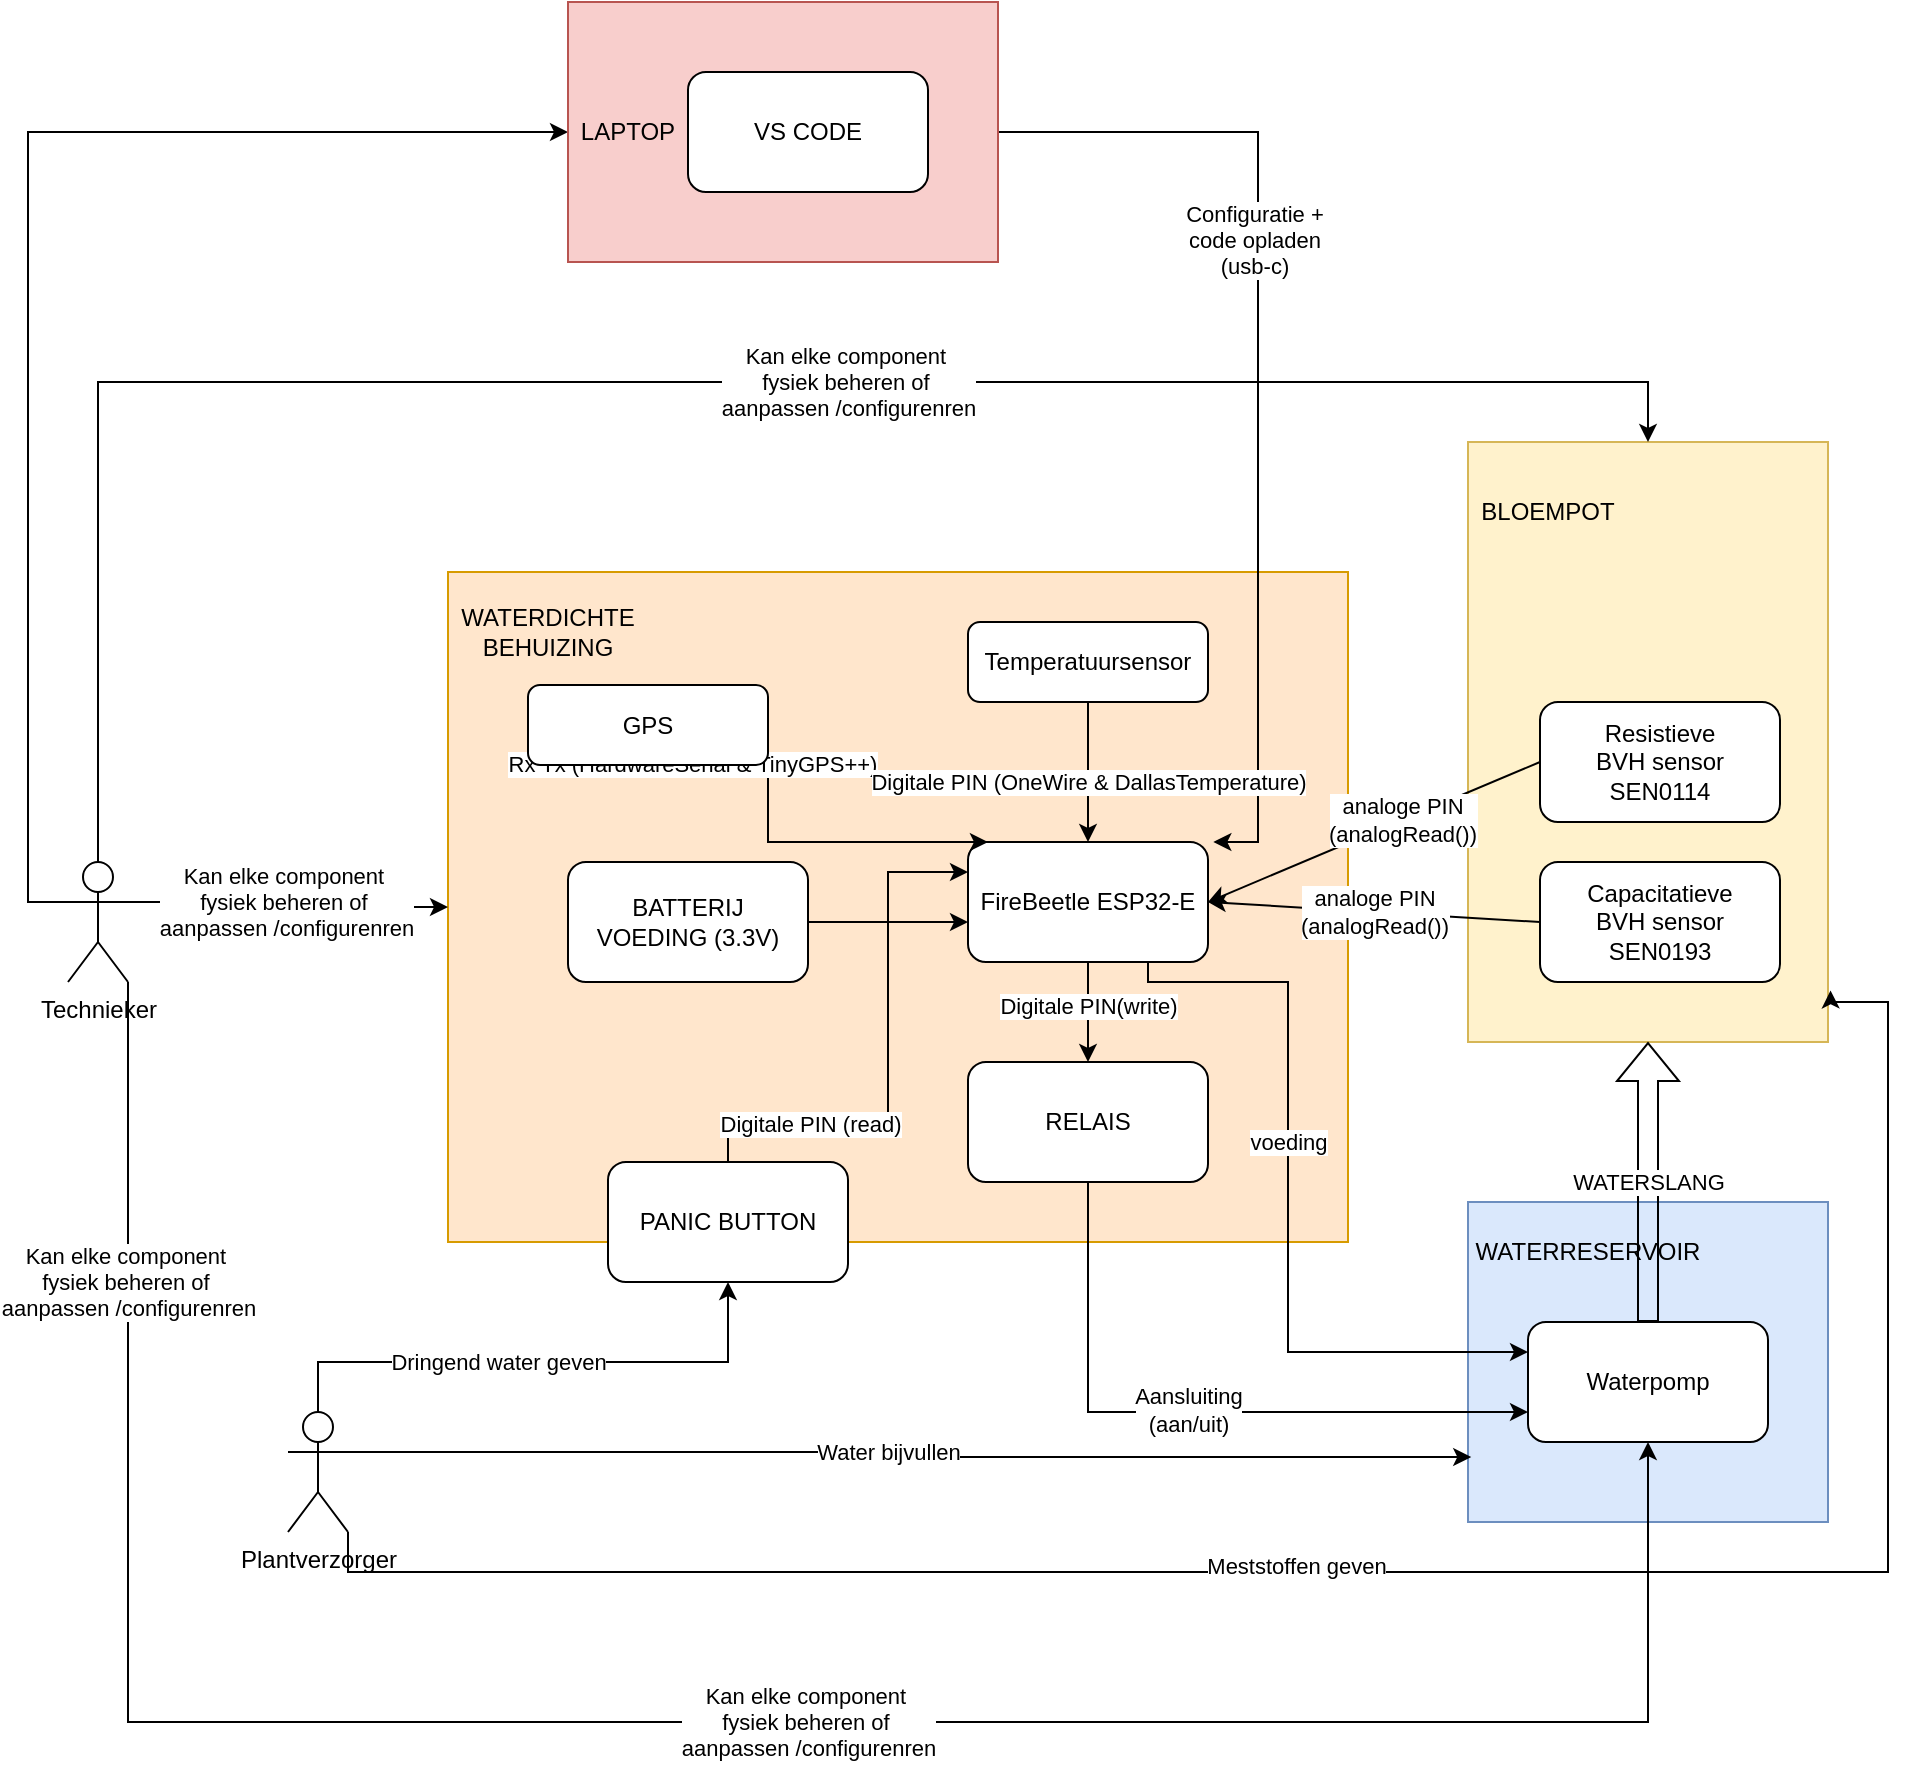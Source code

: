 <mxfile version="26.2.14">
  <diagram name="Page-1" id="crjWT-zu2yd3MlbxviBJ">
    <mxGraphModel dx="4038" dy="2573" grid="1" gridSize="10" guides="1" tooltips="1" connect="1" arrows="1" fold="1" page="1" pageScale="1" pageWidth="827" pageHeight="1169" math="0" shadow="0">
      <root>
        <mxCell id="0" />
        <mxCell id="1" parent="0" />
        <mxCell id="qKud7y2XaxuHcWD2_8YC-30" value="" style="rounded=0;whiteSpace=wrap;html=1;fillColor=#dae8fc;strokeColor=#6c8ebf;" parent="1" vertex="1">
          <mxGeometry x="630" y="420" width="180" height="160" as="geometry" />
        </mxCell>
        <mxCell id="qKud7y2XaxuHcWD2_8YC-26" value="" style="rounded=0;whiteSpace=wrap;html=1;fillColor=#ffe6cc;strokeColor=#d79b00;" parent="1" vertex="1">
          <mxGeometry x="120" y="105" width="450" height="335" as="geometry" />
        </mxCell>
        <mxCell id="qKud7y2XaxuHcWD2_8YC-8" value="&lt;div&gt;BATTERIJ&lt;/div&gt;VOEDING (3.3V)" style="rounded=1;whiteSpace=wrap;html=1;" parent="1" vertex="1">
          <mxGeometry x="180" y="250" width="120" height="60" as="geometry" />
        </mxCell>
        <mxCell id="qKud7y2XaxuHcWD2_8YC-38" style="edgeStyle=orthogonalEdgeStyle;rounded=0;orthogonalLoop=1;jettySize=auto;html=1;exitX=0.5;exitY=1;exitDx=0;exitDy=0;entryX=0.5;entryY=0;entryDx=0;entryDy=0;" parent="1" source="qKud7y2XaxuHcWD2_8YC-9" target="qKud7y2XaxuHcWD2_8YC-37" edge="1">
          <mxGeometry relative="1" as="geometry" />
        </mxCell>
        <mxCell id="qKud7y2XaxuHcWD2_8YC-39" value="Digitale PIN(write)" style="edgeLabel;html=1;align=center;verticalAlign=middle;resizable=0;points=[];" parent="qKud7y2XaxuHcWD2_8YC-38" vertex="1" connectable="0">
          <mxGeometry x="-0.115" relative="1" as="geometry">
            <mxPoint as="offset" />
          </mxGeometry>
        </mxCell>
        <mxCell id="qKud7y2XaxuHcWD2_8YC-41" style="edgeStyle=orthogonalEdgeStyle;rounded=0;orthogonalLoop=1;jettySize=auto;html=1;exitX=0.75;exitY=1;exitDx=0;exitDy=0;entryX=0;entryY=0.25;entryDx=0;entryDy=0;" parent="1" source="qKud7y2XaxuHcWD2_8YC-9" target="qKud7y2XaxuHcWD2_8YC-31" edge="1">
          <mxGeometry relative="1" as="geometry">
            <mxPoint x="520" y="300.0" as="sourcePoint" />
            <mxPoint x="680" y="495.0" as="targetPoint" />
            <Array as="points">
              <mxPoint x="470" y="310" />
              <mxPoint x="540" y="310" />
              <mxPoint x="540" y="495" />
            </Array>
          </mxGeometry>
        </mxCell>
        <mxCell id="qKud7y2XaxuHcWD2_8YC-42" value="voeding" style="edgeLabel;html=1;align=center;verticalAlign=middle;resizable=0;points=[];" parent="qKud7y2XaxuHcWD2_8YC-41" vertex="1" connectable="0">
          <mxGeometry x="0.416" y="2" relative="1" as="geometry">
            <mxPoint x="-8" y="-103" as="offset" />
          </mxGeometry>
        </mxCell>
        <mxCell id="qKud7y2XaxuHcWD2_8YC-9" value="FireBeetle ESP32&lt;span style=&quot;background-color: transparent; color: light-dark(rgb(0, 0, 0), rgb(255, 255, 255));&quot;&gt;-E&lt;/span&gt;" style="rounded=1;whiteSpace=wrap;html=1;" parent="1" vertex="1">
          <mxGeometry x="380" y="240" width="120" height="60" as="geometry" />
        </mxCell>
        <mxCell id="qKud7y2XaxuHcWD2_8YC-10" value="Temperatuursensor" style="rounded=1;whiteSpace=wrap;html=1;" parent="1" vertex="1">
          <mxGeometry x="380" y="130" width="120" height="40" as="geometry" />
        </mxCell>
        <mxCell id="qKud7y2XaxuHcWD2_8YC-12" value="" style="rounded=0;whiteSpace=wrap;html=1;fillColor=#fff2cc;strokeColor=#d6b656;" parent="1" vertex="1">
          <mxGeometry x="630" y="40" width="180" height="300" as="geometry" />
        </mxCell>
        <mxCell id="qKud7y2XaxuHcWD2_8YC-13" value="BLOEMPOT" style="text;html=1;align=center;verticalAlign=middle;whiteSpace=wrap;rounded=0;" parent="1" vertex="1">
          <mxGeometry x="640" y="60" width="60" height="30" as="geometry" />
        </mxCell>
        <mxCell id="qKud7y2XaxuHcWD2_8YC-16" value="Resistieve BVH&amp;nbsp;&lt;span style=&quot;background-color: transparent; color: light-dark(rgb(0, 0, 0), rgb(255, 255, 255));&quot;&gt;sensor&lt;/span&gt;&lt;div&gt;&lt;span style=&quot;background-color: transparent; color: light-dark(rgb(0, 0, 0), rgb(255, 255, 255));&quot;&gt;SEN0114&lt;/span&gt;&lt;/div&gt;" style="rounded=1;whiteSpace=wrap;html=1;" parent="1" vertex="1">
          <mxGeometry x="666" y="170" width="120" height="60" as="geometry" />
        </mxCell>
        <mxCell id="qKud7y2XaxuHcWD2_8YC-17" value="Capacitatieve BVH&amp;nbsp;&lt;span style=&quot;background-color: transparent; color: light-dark(rgb(0, 0, 0), rgb(255, 255, 255));&quot;&gt;sensor&lt;/span&gt;&lt;div&gt;&lt;span style=&quot;background-color: transparent;&quot;&gt;SEN0193&lt;/span&gt;&lt;/div&gt;" style="rounded=1;whiteSpace=wrap;html=1;" parent="1" vertex="1">
          <mxGeometry x="666" y="250" width="120" height="60" as="geometry" />
        </mxCell>
        <mxCell id="qKud7y2XaxuHcWD2_8YC-18" value="" style="endArrow=classic;html=1;rounded=0;exitX=1;exitY=0.5;exitDx=0;exitDy=0;entryX=0;entryY=0.5;entryDx=0;entryDy=0;" parent="1" source="qKud7y2XaxuHcWD2_8YC-8" edge="1">
          <mxGeometry width="50" height="50" relative="1" as="geometry">
            <mxPoint x="590" y="290" as="sourcePoint" />
            <mxPoint x="380.0" y="280.0" as="targetPoint" />
          </mxGeometry>
        </mxCell>
        <mxCell id="qKud7y2XaxuHcWD2_8YC-20" value="analoge PIN&lt;div&gt;(analogRead())&lt;/div&gt;" style="endArrow=classic;html=1;rounded=0;exitX=0;exitY=0.5;exitDx=0;exitDy=0;entryX=1;entryY=0.5;entryDx=0;entryDy=0;" parent="1" source="qKud7y2XaxuHcWD2_8YC-17" target="qKud7y2XaxuHcWD2_8YC-9" edge="1">
          <mxGeometry width="50" height="50" relative="1" as="geometry">
            <mxPoint x="320" y="290" as="sourcePoint" />
            <mxPoint x="610" y="310" as="targetPoint" />
          </mxGeometry>
        </mxCell>
        <mxCell id="qKud7y2XaxuHcWD2_8YC-21" value="" style="endArrow=classic;html=1;rounded=0;entryX=1;entryY=0.5;entryDx=0;entryDy=0;exitX=0;exitY=0.5;exitDx=0;exitDy=0;" parent="1" source="qKud7y2XaxuHcWD2_8YC-16" target="qKud7y2XaxuHcWD2_8YC-9" edge="1">
          <mxGeometry width="50" height="50" relative="1" as="geometry">
            <mxPoint x="600" y="180" as="sourcePoint" />
            <mxPoint x="410" y="300" as="targetPoint" />
          </mxGeometry>
        </mxCell>
        <mxCell id="qKud7y2XaxuHcWD2_8YC-22" value="analoge PIN&lt;div&gt;(analogRead())&lt;/div&gt;" style="edgeLabel;html=1;align=center;verticalAlign=middle;resizable=0;points=[];" parent="qKud7y2XaxuHcWD2_8YC-21" vertex="1" connectable="0">
          <mxGeometry x="-0.17" relative="1" as="geometry">
            <mxPoint as="offset" />
          </mxGeometry>
        </mxCell>
        <mxCell id="qKud7y2XaxuHcWD2_8YC-28" value="WATERDICHTE&lt;div&gt;BEHUIZING&lt;/div&gt;" style="text;html=1;align=center;verticalAlign=middle;whiteSpace=wrap;rounded=0;" parent="1" vertex="1">
          <mxGeometry x="140" y="120" width="60" height="30" as="geometry" />
        </mxCell>
        <mxCell id="qKud7y2XaxuHcWD2_8YC-31" value="Waterpomp" style="rounded=1;whiteSpace=wrap;html=1;" parent="1" vertex="1">
          <mxGeometry x="660" y="480" width="120" height="60" as="geometry" />
        </mxCell>
        <mxCell id="qKud7y2XaxuHcWD2_8YC-33" value="WATERRESERVOIR" style="text;html=1;align=center;verticalAlign=middle;whiteSpace=wrap;rounded=0;" parent="1" vertex="1">
          <mxGeometry x="660" y="430" width="60" height="30" as="geometry" />
        </mxCell>
        <mxCell id="qKud7y2XaxuHcWD2_8YC-35" value="WATERSLANG" style="shape=flexArrow;endArrow=classic;html=1;rounded=0;exitX=0.5;exitY=0;exitDx=0;exitDy=0;entryX=0.5;entryY=1;entryDx=0;entryDy=0;" parent="1" source="qKud7y2XaxuHcWD2_8YC-31" target="qKud7y2XaxuHcWD2_8YC-12" edge="1">
          <mxGeometry width="50" height="50" relative="1" as="geometry">
            <mxPoint x="690" y="360" as="sourcePoint" />
            <mxPoint x="730" y="340.0" as="targetPoint" />
          </mxGeometry>
        </mxCell>
        <mxCell id="qKud7y2XaxuHcWD2_8YC-40" style="edgeStyle=orthogonalEdgeStyle;rounded=0;orthogonalLoop=1;jettySize=auto;html=1;exitX=0.5;exitY=1;exitDx=0;exitDy=0;entryX=0;entryY=0.75;entryDx=0;entryDy=0;" parent="1" source="qKud7y2XaxuHcWD2_8YC-37" target="qKud7y2XaxuHcWD2_8YC-31" edge="1">
          <mxGeometry relative="1" as="geometry" />
        </mxCell>
        <mxCell id="qKud7y2XaxuHcWD2_8YC-45" value="Aansluiting&lt;div&gt;(aan/uit)&lt;/div&gt;" style="edgeLabel;html=1;align=center;verticalAlign=middle;resizable=0;points=[];" parent="qKud7y2XaxuHcWD2_8YC-40" vertex="1" connectable="0">
          <mxGeometry x="-0.166" y="1" relative="1" as="geometry">
            <mxPoint x="25" as="offset" />
          </mxGeometry>
        </mxCell>
        <mxCell id="qKud7y2XaxuHcWD2_8YC-37" value="RELAIS" style="rounded=1;whiteSpace=wrap;html=1;" parent="1" vertex="1">
          <mxGeometry x="380" y="350" width="120" height="60" as="geometry" />
        </mxCell>
        <mxCell id="qKud7y2XaxuHcWD2_8YC-50" style="edgeStyle=orthogonalEdgeStyle;rounded=0;orthogonalLoop=1;jettySize=auto;html=1;exitX=0.5;exitY=1;exitDx=0;exitDy=0;entryX=0;entryY=0.25;entryDx=0;entryDy=0;" parent="1" source="qKud7y2XaxuHcWD2_8YC-48" target="qKud7y2XaxuHcWD2_8YC-9" edge="1">
          <mxGeometry relative="1" as="geometry">
            <Array as="points">
              <mxPoint x="260" y="380" />
              <mxPoint x="340" y="380" />
              <mxPoint x="340" y="255" />
            </Array>
          </mxGeometry>
        </mxCell>
        <mxCell id="qKud7y2XaxuHcWD2_8YC-51" value="Digitale PIN (read)" style="edgeLabel;html=1;align=center;verticalAlign=middle;resizable=0;points=[];" parent="qKud7y2XaxuHcWD2_8YC-50" vertex="1" connectable="0">
          <mxGeometry x="-0.258" y="-1" relative="1" as="geometry">
            <mxPoint as="offset" />
          </mxGeometry>
        </mxCell>
        <mxCell id="qKud7y2XaxuHcWD2_8YC-48" value="PANIC BUTTON" style="rounded=1;whiteSpace=wrap;html=1;" parent="1" vertex="1">
          <mxGeometry x="200" y="400" width="120" height="60" as="geometry" />
        </mxCell>
        <mxCell id="qKud7y2XaxuHcWD2_8YC-55" style="edgeStyle=orthogonalEdgeStyle;rounded=0;orthogonalLoop=1;jettySize=auto;html=1;exitX=0.5;exitY=0;exitDx=0;exitDy=0;exitPerimeter=0;entryX=0.5;entryY=1;entryDx=0;entryDy=0;" parent="1" source="qKud7y2XaxuHcWD2_8YC-52" target="qKud7y2XaxuHcWD2_8YC-48" edge="1">
          <mxGeometry relative="1" as="geometry">
            <Array as="points">
              <mxPoint x="55" y="500" />
              <mxPoint x="260" y="500" />
            </Array>
          </mxGeometry>
        </mxCell>
        <mxCell id="qKud7y2XaxuHcWD2_8YC-58" value="Dringend water geven" style="edgeLabel;html=1;align=center;verticalAlign=middle;resizable=0;points=[];" parent="qKud7y2XaxuHcWD2_8YC-55" vertex="1" connectable="0">
          <mxGeometry x="-0.637" y="2" relative="1" as="geometry">
            <mxPoint x="66" y="2" as="offset" />
          </mxGeometry>
        </mxCell>
        <mxCell id="qKud7y2XaxuHcWD2_8YC-61" style="edgeStyle=orthogonalEdgeStyle;rounded=0;orthogonalLoop=1;jettySize=auto;html=1;exitX=1;exitY=1;exitDx=0;exitDy=0;exitPerimeter=0;entryX=1.007;entryY=0.914;entryDx=0;entryDy=0;entryPerimeter=0;" parent="1" source="qKud7y2XaxuHcWD2_8YC-52" target="qKud7y2XaxuHcWD2_8YC-12" edge="1">
          <mxGeometry relative="1" as="geometry">
            <mxPoint x="600" y="320" as="targetPoint" />
            <Array as="points">
              <mxPoint x="70" y="605" />
              <mxPoint x="840" y="605" />
              <mxPoint x="840" y="320" />
            </Array>
          </mxGeometry>
        </mxCell>
        <mxCell id="qKud7y2XaxuHcWD2_8YC-62" value="Meststoffen geven" style="edgeLabel;html=1;align=center;verticalAlign=middle;resizable=0;points=[];" parent="qKud7y2XaxuHcWD2_8YC-61" vertex="1" connectable="0">
          <mxGeometry x="0.95" y="1" relative="1" as="geometry">
            <mxPoint x="-289" y="281" as="offset" />
          </mxGeometry>
        </mxCell>
        <mxCell id="qKud7y2XaxuHcWD2_8YC-52" value="Plantverzorger" style="shape=umlActor;verticalLabelPosition=bottom;verticalAlign=top;html=1;outlineConnect=0;" parent="1" vertex="1">
          <mxGeometry x="40" y="525" width="30" height="60" as="geometry" />
        </mxCell>
        <mxCell id="qKud7y2XaxuHcWD2_8YC-63" style="edgeStyle=orthogonalEdgeStyle;rounded=0;orthogonalLoop=1;jettySize=auto;html=1;exitX=1;exitY=0.333;exitDx=0;exitDy=0;exitPerimeter=0;entryX=0;entryY=0.5;entryDx=0;entryDy=0;" parent="1" source="qKud7y2XaxuHcWD2_8YC-53" target="qKud7y2XaxuHcWD2_8YC-26" edge="1">
          <mxGeometry relative="1" as="geometry" />
        </mxCell>
        <mxCell id="qKud7y2XaxuHcWD2_8YC-64" value="Kan elke component&amp;nbsp;&lt;div&gt;fysiek beheren of&amp;nbsp;&lt;/div&gt;&lt;div&gt;aanpassen /configurenren&lt;/div&gt;" style="edgeLabel;html=1;align=center;verticalAlign=middle;resizable=0;points=[];" parent="qKud7y2XaxuHcWD2_8YC-63" vertex="1" connectable="0">
          <mxGeometry x="-0.277" y="-2" relative="1" as="geometry">
            <mxPoint x="20" y="-2" as="offset" />
          </mxGeometry>
        </mxCell>
        <mxCell id="qKud7y2XaxuHcWD2_8YC-69" style="edgeStyle=orthogonalEdgeStyle;rounded=0;orthogonalLoop=1;jettySize=auto;html=1;exitX=0.5;exitY=0;exitDx=0;exitDy=0;exitPerimeter=0;entryX=0.5;entryY=0;entryDx=0;entryDy=0;" parent="1" source="qKud7y2XaxuHcWD2_8YC-53" target="qKud7y2XaxuHcWD2_8YC-12" edge="1">
          <mxGeometry relative="1" as="geometry">
            <mxPoint x="720" y="60" as="targetPoint" />
            <Array as="points">
              <mxPoint x="-55" y="10" />
              <mxPoint x="720" y="10" />
            </Array>
            <mxPoint x="-55" y="200" as="sourcePoint" />
          </mxGeometry>
        </mxCell>
        <mxCell id="qKud7y2XaxuHcWD2_8YC-73" style="edgeStyle=orthogonalEdgeStyle;rounded=0;orthogonalLoop=1;jettySize=auto;html=1;exitX=1;exitY=1;exitDx=0;exitDy=0;exitPerimeter=0;entryX=0.5;entryY=1;entryDx=0;entryDy=0;" parent="1" source="qKud7y2XaxuHcWD2_8YC-53" target="qKud7y2XaxuHcWD2_8YC-31" edge="1">
          <mxGeometry relative="1" as="geometry">
            <Array as="points">
              <mxPoint x="-40" y="680" />
              <mxPoint x="720" y="680" />
            </Array>
          </mxGeometry>
        </mxCell>
        <mxCell id="qKud7y2XaxuHcWD2_8YC-77" style="edgeStyle=orthogonalEdgeStyle;rounded=0;orthogonalLoop=1;jettySize=auto;html=1;exitX=0;exitY=0.333;exitDx=0;exitDy=0;exitPerimeter=0;entryX=0;entryY=0.5;entryDx=0;entryDy=0;" parent="1" source="qKud7y2XaxuHcWD2_8YC-53" target="qKud7y2XaxuHcWD2_8YC-76" edge="1">
          <mxGeometry relative="1" as="geometry" />
        </mxCell>
        <mxCell id="qKud7y2XaxuHcWD2_8YC-53" value="Technieker" style="shape=umlActor;verticalLabelPosition=bottom;verticalAlign=top;html=1;outlineConnect=0;" parent="1" vertex="1">
          <mxGeometry x="-70" y="250" width="30" height="60" as="geometry" />
        </mxCell>
        <mxCell id="qKud7y2XaxuHcWD2_8YC-59" style="edgeStyle=orthogonalEdgeStyle;rounded=0;orthogonalLoop=1;jettySize=auto;html=1;exitX=1;exitY=0.333;exitDx=0;exitDy=0;exitPerimeter=0;entryX=0.009;entryY=0.797;entryDx=0;entryDy=0;entryPerimeter=0;" parent="1" source="qKud7y2XaxuHcWD2_8YC-52" target="qKud7y2XaxuHcWD2_8YC-30" edge="1">
          <mxGeometry relative="1" as="geometry" />
        </mxCell>
        <mxCell id="qKud7y2XaxuHcWD2_8YC-60" value="Water bijvullen" style="edgeLabel;html=1;align=center;verticalAlign=middle;resizable=0;points=[];" parent="qKud7y2XaxuHcWD2_8YC-59" vertex="1" connectable="0">
          <mxGeometry x="-0.15" relative="1" as="geometry">
            <mxPoint x="30" as="offset" />
          </mxGeometry>
        </mxCell>
        <mxCell id="qKud7y2XaxuHcWD2_8YC-72" value="Kan elke component&amp;nbsp;&lt;div&gt;fysiek beheren of&amp;nbsp;&lt;/div&gt;&lt;div&gt;aanpassen /configurenren&lt;/div&gt;" style="edgeLabel;html=1;align=center;verticalAlign=middle;resizable=0;points=[];" parent="1" vertex="1" connectable="0">
          <mxGeometry x="319.996" y="9.995" as="geometry" />
        </mxCell>
        <mxCell id="qKud7y2XaxuHcWD2_8YC-74" value="Kan elke component&amp;nbsp;&lt;div&gt;fysiek beheren of&amp;nbsp;&lt;/div&gt;&lt;div&gt;aanpassen /configurenren&lt;/div&gt;" style="edgeLabel;html=1;align=center;verticalAlign=middle;resizable=0;points=[];" parent="1" vertex="1" connectable="0">
          <mxGeometry x="299.996" y="679.995" as="geometry" />
        </mxCell>
        <mxCell id="qKud7y2XaxuHcWD2_8YC-75" value="Kan elke component&amp;nbsp;&lt;div&gt;fysiek beheren of&amp;nbsp;&lt;/div&gt;&lt;div&gt;aanpassen /configurenren&lt;/div&gt;" style="edgeLabel;html=1;align=center;verticalAlign=middle;resizable=0;points=[];" parent="1" vertex="1" connectable="0">
          <mxGeometry x="-40.004" y="459.995" as="geometry" />
        </mxCell>
        <mxCell id="qKud7y2XaxuHcWD2_8YC-78" style="edgeStyle=orthogonalEdgeStyle;rounded=0;orthogonalLoop=1;jettySize=auto;html=1;exitX=1;exitY=0.5;exitDx=0;exitDy=0;entryX=0.977;entryY=0.046;entryDx=0;entryDy=0;entryPerimeter=0;" parent="1" source="qKud7y2XaxuHcWD2_8YC-76" edge="1">
          <mxGeometry relative="1" as="geometry">
            <mxPoint x="400.0" y="-105.84" as="sourcePoint" />
            <mxPoint x="502.67" y="239.96" as="targetPoint" />
            <Array as="points">
              <mxPoint x="525" y="-115" />
              <mxPoint x="525" y="240" />
            </Array>
          </mxGeometry>
        </mxCell>
        <mxCell id="qKud7y2XaxuHcWD2_8YC-82" value="Configuratie +&lt;div&gt;code opladen&lt;/div&gt;&lt;div&gt;(usb-c)&lt;/div&gt;" style="edgeLabel;html=1;align=center;verticalAlign=middle;resizable=0;points=[];" parent="qKud7y2XaxuHcWD2_8YC-78" vertex="1" connectable="0">
          <mxGeometry x="-0.173" y="-2" relative="1" as="geometry">
            <mxPoint y="-26" as="offset" />
          </mxGeometry>
        </mxCell>
        <mxCell id="qKud7y2XaxuHcWD2_8YC-76" value="" style="rounded=0;whiteSpace=wrap;html=1;fillColor=#f8cecc;strokeColor=#b85450;" parent="1" vertex="1">
          <mxGeometry x="180" y="-180" width="215" height="130" as="geometry" />
        </mxCell>
        <mxCell id="qKud7y2XaxuHcWD2_8YC-79" value="LAPTOP" style="text;html=1;align=center;verticalAlign=middle;whiteSpace=wrap;rounded=0;" parent="1" vertex="1">
          <mxGeometry x="180" y="-130" width="60" height="30" as="geometry" />
        </mxCell>
        <mxCell id="qKud7y2XaxuHcWD2_8YC-80" value="VS CODE" style="rounded=1;whiteSpace=wrap;html=1;" parent="1" vertex="1">
          <mxGeometry x="240" y="-145" width="120" height="60" as="geometry" />
        </mxCell>
        <mxCell id="paPwTSUmMhCrT0wcbQci-2" style="edgeStyle=orthogonalEdgeStyle;rounded=0;orthogonalLoop=1;jettySize=auto;html=1;exitX=0.5;exitY=1;exitDx=0;exitDy=0;entryX=0.083;entryY=0;entryDx=0;entryDy=0;entryPerimeter=0;" parent="1" source="z1A3XPoSgk_9IWkxE7o5-2" target="qKud7y2XaxuHcWD2_8YC-9" edge="1">
          <mxGeometry relative="1" as="geometry">
            <Array as="points">
              <mxPoint x="280" y="240" />
            </Array>
          </mxGeometry>
        </mxCell>
        <mxCell id="paPwTSUmMhCrT0wcbQci-3" value="Rx Tx (HardwareSerial &amp;amp; TinyGPS++)" style="edgeLabel;html=1;align=center;verticalAlign=middle;resizable=0;points=[];" parent="paPwTSUmMhCrT0wcbQci-2" vertex="1" connectable="0">
          <mxGeometry x="-0.796" relative="1" as="geometry">
            <mxPoint y="-1" as="offset" />
          </mxGeometry>
        </mxCell>
        <mxCell id="z1A3XPoSgk_9IWkxE7o5-2" value="GPS" style="rounded=1;whiteSpace=wrap;html=1;" parent="1" vertex="1">
          <mxGeometry x="160" y="161.5" width="120" height="40" as="geometry" />
        </mxCell>
        <mxCell id="qKud7y2XaxuHcWD2_8YC-19" value="Digitale PIN (OneWire &amp;amp; DallasTemperature)" style="endArrow=classic;html=1;rounded=0;exitX=0.5;exitY=1;exitDx=0;exitDy=0;entryX=0.5;entryY=0;entryDx=0;entryDy=0;" parent="1" source="qKud7y2XaxuHcWD2_8YC-10" target="qKud7y2XaxuHcWD2_8YC-9" edge="1">
          <mxGeometry x="0.143" width="50" height="50" relative="1" as="geometry">
            <mxPoint x="310" y="280" as="sourcePoint" />
            <mxPoint x="390" y="280" as="targetPoint" />
            <mxPoint as="offset" />
          </mxGeometry>
        </mxCell>
      </root>
    </mxGraphModel>
  </diagram>
</mxfile>

